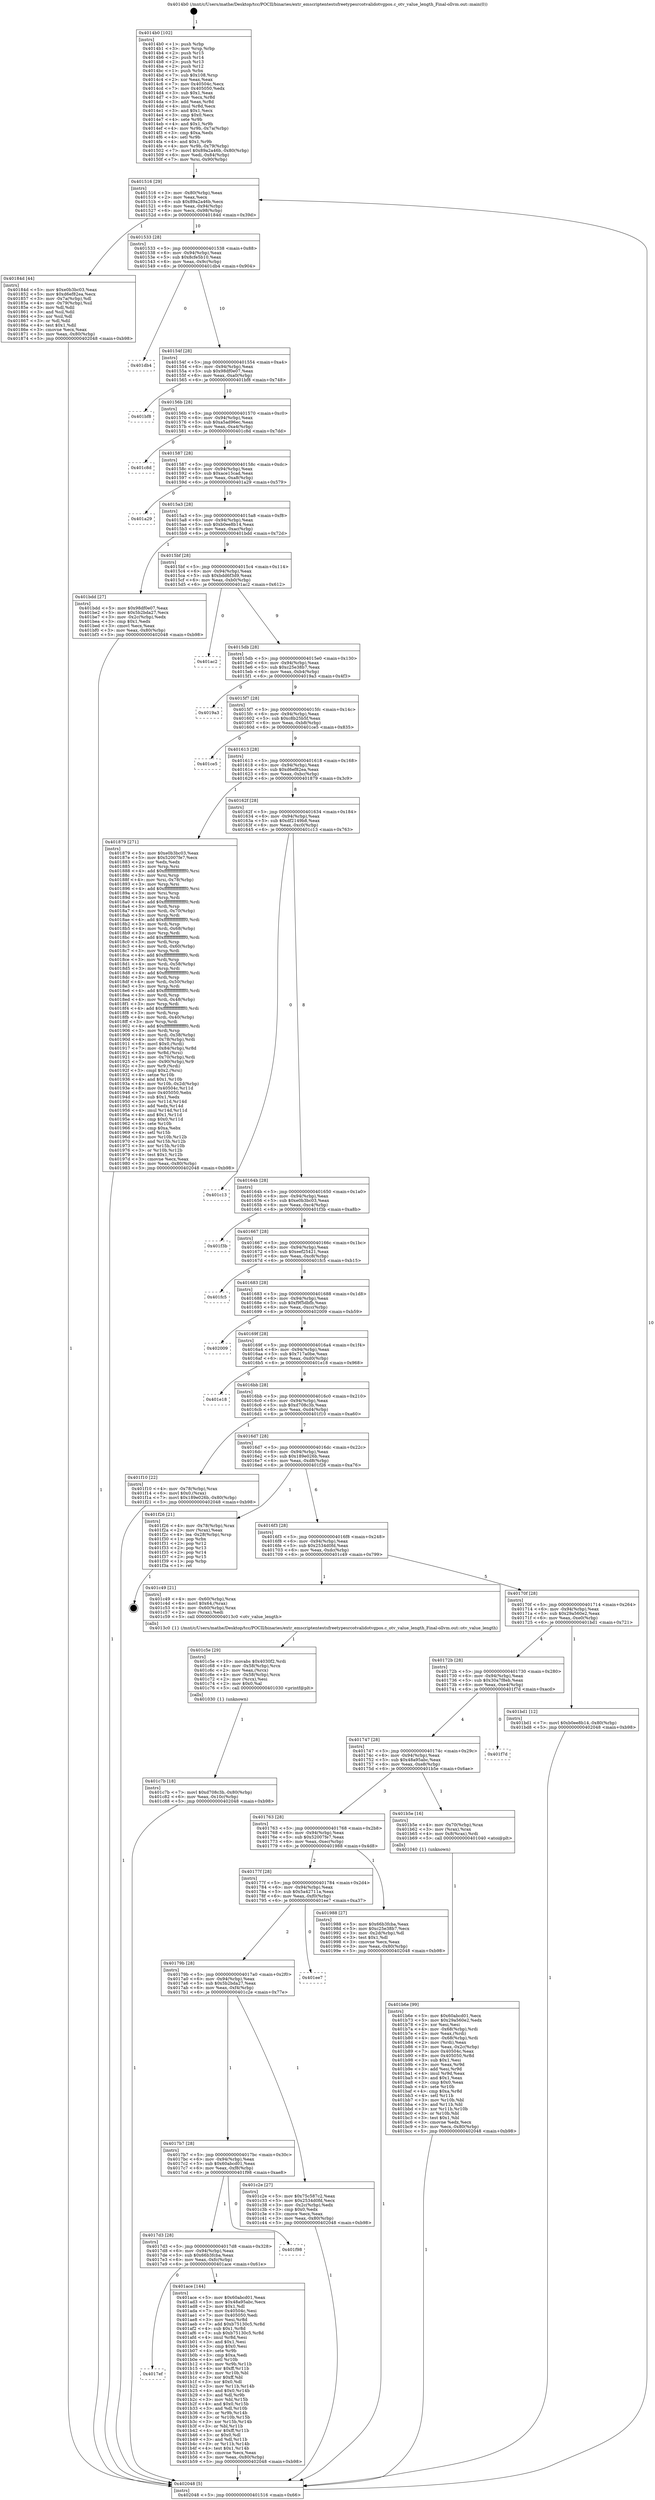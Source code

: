 digraph "0x4014b0" {
  label = "0x4014b0 (/mnt/c/Users/mathe/Desktop/tcc/POCII/binaries/extr_emscriptentestsfreetypesrcotvalidotvgpos.c_otv_value_length_Final-ollvm.out::main(0))"
  labelloc = "t"
  node[shape=record]

  Entry [label="",width=0.3,height=0.3,shape=circle,fillcolor=black,style=filled]
  "0x401516" [label="{
     0x401516 [29]\l
     | [instrs]\l
     &nbsp;&nbsp;0x401516 \<+3\>: mov -0x80(%rbp),%eax\l
     &nbsp;&nbsp;0x401519 \<+2\>: mov %eax,%ecx\l
     &nbsp;&nbsp;0x40151b \<+6\>: sub $0x89a2a46b,%ecx\l
     &nbsp;&nbsp;0x401521 \<+6\>: mov %eax,-0x94(%rbp)\l
     &nbsp;&nbsp;0x401527 \<+6\>: mov %ecx,-0x98(%rbp)\l
     &nbsp;&nbsp;0x40152d \<+6\>: je 000000000040184d \<main+0x39d\>\l
  }"]
  "0x40184d" [label="{
     0x40184d [44]\l
     | [instrs]\l
     &nbsp;&nbsp;0x40184d \<+5\>: mov $0xe0b3bc03,%eax\l
     &nbsp;&nbsp;0x401852 \<+5\>: mov $0xd6ef82ea,%ecx\l
     &nbsp;&nbsp;0x401857 \<+3\>: mov -0x7a(%rbp),%dl\l
     &nbsp;&nbsp;0x40185a \<+4\>: mov -0x79(%rbp),%sil\l
     &nbsp;&nbsp;0x40185e \<+3\>: mov %dl,%dil\l
     &nbsp;&nbsp;0x401861 \<+3\>: and %sil,%dil\l
     &nbsp;&nbsp;0x401864 \<+3\>: xor %sil,%dl\l
     &nbsp;&nbsp;0x401867 \<+3\>: or %dl,%dil\l
     &nbsp;&nbsp;0x40186a \<+4\>: test $0x1,%dil\l
     &nbsp;&nbsp;0x40186e \<+3\>: cmovne %ecx,%eax\l
     &nbsp;&nbsp;0x401871 \<+3\>: mov %eax,-0x80(%rbp)\l
     &nbsp;&nbsp;0x401874 \<+5\>: jmp 0000000000402048 \<main+0xb98\>\l
  }"]
  "0x401533" [label="{
     0x401533 [28]\l
     | [instrs]\l
     &nbsp;&nbsp;0x401533 \<+5\>: jmp 0000000000401538 \<main+0x88\>\l
     &nbsp;&nbsp;0x401538 \<+6\>: mov -0x94(%rbp),%eax\l
     &nbsp;&nbsp;0x40153e \<+5\>: sub $0x8cfe5b10,%eax\l
     &nbsp;&nbsp;0x401543 \<+6\>: mov %eax,-0x9c(%rbp)\l
     &nbsp;&nbsp;0x401549 \<+6\>: je 0000000000401db4 \<main+0x904\>\l
  }"]
  "0x402048" [label="{
     0x402048 [5]\l
     | [instrs]\l
     &nbsp;&nbsp;0x402048 \<+5\>: jmp 0000000000401516 \<main+0x66\>\l
  }"]
  "0x4014b0" [label="{
     0x4014b0 [102]\l
     | [instrs]\l
     &nbsp;&nbsp;0x4014b0 \<+1\>: push %rbp\l
     &nbsp;&nbsp;0x4014b1 \<+3\>: mov %rsp,%rbp\l
     &nbsp;&nbsp;0x4014b4 \<+2\>: push %r15\l
     &nbsp;&nbsp;0x4014b6 \<+2\>: push %r14\l
     &nbsp;&nbsp;0x4014b8 \<+2\>: push %r13\l
     &nbsp;&nbsp;0x4014ba \<+2\>: push %r12\l
     &nbsp;&nbsp;0x4014bc \<+1\>: push %rbx\l
     &nbsp;&nbsp;0x4014bd \<+7\>: sub $0x108,%rsp\l
     &nbsp;&nbsp;0x4014c4 \<+2\>: xor %eax,%eax\l
     &nbsp;&nbsp;0x4014c6 \<+7\>: mov 0x40504c,%ecx\l
     &nbsp;&nbsp;0x4014cd \<+7\>: mov 0x405050,%edx\l
     &nbsp;&nbsp;0x4014d4 \<+3\>: sub $0x1,%eax\l
     &nbsp;&nbsp;0x4014d7 \<+3\>: mov %ecx,%r8d\l
     &nbsp;&nbsp;0x4014da \<+3\>: add %eax,%r8d\l
     &nbsp;&nbsp;0x4014dd \<+4\>: imul %r8d,%ecx\l
     &nbsp;&nbsp;0x4014e1 \<+3\>: and $0x1,%ecx\l
     &nbsp;&nbsp;0x4014e4 \<+3\>: cmp $0x0,%ecx\l
     &nbsp;&nbsp;0x4014e7 \<+4\>: sete %r9b\l
     &nbsp;&nbsp;0x4014eb \<+4\>: and $0x1,%r9b\l
     &nbsp;&nbsp;0x4014ef \<+4\>: mov %r9b,-0x7a(%rbp)\l
     &nbsp;&nbsp;0x4014f3 \<+3\>: cmp $0xa,%edx\l
     &nbsp;&nbsp;0x4014f6 \<+4\>: setl %r9b\l
     &nbsp;&nbsp;0x4014fa \<+4\>: and $0x1,%r9b\l
     &nbsp;&nbsp;0x4014fe \<+4\>: mov %r9b,-0x79(%rbp)\l
     &nbsp;&nbsp;0x401502 \<+7\>: movl $0x89a2a46b,-0x80(%rbp)\l
     &nbsp;&nbsp;0x401509 \<+6\>: mov %edi,-0x84(%rbp)\l
     &nbsp;&nbsp;0x40150f \<+7\>: mov %rsi,-0x90(%rbp)\l
  }"]
  Exit [label="",width=0.3,height=0.3,shape=circle,fillcolor=black,style=filled,peripheries=2]
  "0x401db4" [label="{
     0x401db4\l
  }", style=dashed]
  "0x40154f" [label="{
     0x40154f [28]\l
     | [instrs]\l
     &nbsp;&nbsp;0x40154f \<+5\>: jmp 0000000000401554 \<main+0xa4\>\l
     &nbsp;&nbsp;0x401554 \<+6\>: mov -0x94(%rbp),%eax\l
     &nbsp;&nbsp;0x40155a \<+5\>: sub $0x98df0e07,%eax\l
     &nbsp;&nbsp;0x40155f \<+6\>: mov %eax,-0xa0(%rbp)\l
     &nbsp;&nbsp;0x401565 \<+6\>: je 0000000000401bf8 \<main+0x748\>\l
  }"]
  "0x401c7b" [label="{
     0x401c7b [18]\l
     | [instrs]\l
     &nbsp;&nbsp;0x401c7b \<+7\>: movl $0xd708c3b,-0x80(%rbp)\l
     &nbsp;&nbsp;0x401c82 \<+6\>: mov %eax,-0x10c(%rbp)\l
     &nbsp;&nbsp;0x401c88 \<+5\>: jmp 0000000000402048 \<main+0xb98\>\l
  }"]
  "0x401bf8" [label="{
     0x401bf8\l
  }", style=dashed]
  "0x40156b" [label="{
     0x40156b [28]\l
     | [instrs]\l
     &nbsp;&nbsp;0x40156b \<+5\>: jmp 0000000000401570 \<main+0xc0\>\l
     &nbsp;&nbsp;0x401570 \<+6\>: mov -0x94(%rbp),%eax\l
     &nbsp;&nbsp;0x401576 \<+5\>: sub $0xa5ad96ec,%eax\l
     &nbsp;&nbsp;0x40157b \<+6\>: mov %eax,-0xa4(%rbp)\l
     &nbsp;&nbsp;0x401581 \<+6\>: je 0000000000401c8d \<main+0x7dd\>\l
  }"]
  "0x401c5e" [label="{
     0x401c5e [29]\l
     | [instrs]\l
     &nbsp;&nbsp;0x401c5e \<+10\>: movabs $0x4030f2,%rdi\l
     &nbsp;&nbsp;0x401c68 \<+4\>: mov -0x58(%rbp),%rcx\l
     &nbsp;&nbsp;0x401c6c \<+2\>: mov %eax,(%rcx)\l
     &nbsp;&nbsp;0x401c6e \<+4\>: mov -0x58(%rbp),%rcx\l
     &nbsp;&nbsp;0x401c72 \<+2\>: mov (%rcx),%esi\l
     &nbsp;&nbsp;0x401c74 \<+2\>: mov $0x0,%al\l
     &nbsp;&nbsp;0x401c76 \<+5\>: call 0000000000401030 \<printf@plt\>\l
     | [calls]\l
     &nbsp;&nbsp;0x401030 \{1\} (unknown)\l
  }"]
  "0x401c8d" [label="{
     0x401c8d\l
  }", style=dashed]
  "0x401587" [label="{
     0x401587 [28]\l
     | [instrs]\l
     &nbsp;&nbsp;0x401587 \<+5\>: jmp 000000000040158c \<main+0xdc\>\l
     &nbsp;&nbsp;0x40158c \<+6\>: mov -0x94(%rbp),%eax\l
     &nbsp;&nbsp;0x401592 \<+5\>: sub $0xace15cad,%eax\l
     &nbsp;&nbsp;0x401597 \<+6\>: mov %eax,-0xa8(%rbp)\l
     &nbsp;&nbsp;0x40159d \<+6\>: je 0000000000401a29 \<main+0x579\>\l
  }"]
  "0x401b6e" [label="{
     0x401b6e [99]\l
     | [instrs]\l
     &nbsp;&nbsp;0x401b6e \<+5\>: mov $0x60abcd01,%ecx\l
     &nbsp;&nbsp;0x401b73 \<+5\>: mov $0x29a560e2,%edx\l
     &nbsp;&nbsp;0x401b78 \<+2\>: xor %esi,%esi\l
     &nbsp;&nbsp;0x401b7a \<+4\>: mov -0x68(%rbp),%rdi\l
     &nbsp;&nbsp;0x401b7e \<+2\>: mov %eax,(%rdi)\l
     &nbsp;&nbsp;0x401b80 \<+4\>: mov -0x68(%rbp),%rdi\l
     &nbsp;&nbsp;0x401b84 \<+2\>: mov (%rdi),%eax\l
     &nbsp;&nbsp;0x401b86 \<+3\>: mov %eax,-0x2c(%rbp)\l
     &nbsp;&nbsp;0x401b89 \<+7\>: mov 0x40504c,%eax\l
     &nbsp;&nbsp;0x401b90 \<+8\>: mov 0x405050,%r8d\l
     &nbsp;&nbsp;0x401b98 \<+3\>: sub $0x1,%esi\l
     &nbsp;&nbsp;0x401b9b \<+3\>: mov %eax,%r9d\l
     &nbsp;&nbsp;0x401b9e \<+3\>: add %esi,%r9d\l
     &nbsp;&nbsp;0x401ba1 \<+4\>: imul %r9d,%eax\l
     &nbsp;&nbsp;0x401ba5 \<+3\>: and $0x1,%eax\l
     &nbsp;&nbsp;0x401ba8 \<+3\>: cmp $0x0,%eax\l
     &nbsp;&nbsp;0x401bab \<+4\>: sete %r10b\l
     &nbsp;&nbsp;0x401baf \<+4\>: cmp $0xa,%r8d\l
     &nbsp;&nbsp;0x401bb3 \<+4\>: setl %r11b\l
     &nbsp;&nbsp;0x401bb7 \<+3\>: mov %r10b,%bl\l
     &nbsp;&nbsp;0x401bba \<+3\>: and %r11b,%bl\l
     &nbsp;&nbsp;0x401bbd \<+3\>: xor %r11b,%r10b\l
     &nbsp;&nbsp;0x401bc0 \<+3\>: or %r10b,%bl\l
     &nbsp;&nbsp;0x401bc3 \<+3\>: test $0x1,%bl\l
     &nbsp;&nbsp;0x401bc6 \<+3\>: cmovne %edx,%ecx\l
     &nbsp;&nbsp;0x401bc9 \<+3\>: mov %ecx,-0x80(%rbp)\l
     &nbsp;&nbsp;0x401bcc \<+5\>: jmp 0000000000402048 \<main+0xb98\>\l
  }"]
  "0x401a29" [label="{
     0x401a29\l
  }", style=dashed]
  "0x4015a3" [label="{
     0x4015a3 [28]\l
     | [instrs]\l
     &nbsp;&nbsp;0x4015a3 \<+5\>: jmp 00000000004015a8 \<main+0xf8\>\l
     &nbsp;&nbsp;0x4015a8 \<+6\>: mov -0x94(%rbp),%eax\l
     &nbsp;&nbsp;0x4015ae \<+5\>: sub $0xb0ee8b14,%eax\l
     &nbsp;&nbsp;0x4015b3 \<+6\>: mov %eax,-0xac(%rbp)\l
     &nbsp;&nbsp;0x4015b9 \<+6\>: je 0000000000401bdd \<main+0x72d\>\l
  }"]
  "0x4017ef" [label="{
     0x4017ef\l
  }", style=dashed]
  "0x401bdd" [label="{
     0x401bdd [27]\l
     | [instrs]\l
     &nbsp;&nbsp;0x401bdd \<+5\>: mov $0x98df0e07,%eax\l
     &nbsp;&nbsp;0x401be2 \<+5\>: mov $0x5b2bda27,%ecx\l
     &nbsp;&nbsp;0x401be7 \<+3\>: mov -0x2c(%rbp),%edx\l
     &nbsp;&nbsp;0x401bea \<+3\>: cmp $0x1,%edx\l
     &nbsp;&nbsp;0x401bed \<+3\>: cmovl %ecx,%eax\l
     &nbsp;&nbsp;0x401bf0 \<+3\>: mov %eax,-0x80(%rbp)\l
     &nbsp;&nbsp;0x401bf3 \<+5\>: jmp 0000000000402048 \<main+0xb98\>\l
  }"]
  "0x4015bf" [label="{
     0x4015bf [28]\l
     | [instrs]\l
     &nbsp;&nbsp;0x4015bf \<+5\>: jmp 00000000004015c4 \<main+0x114\>\l
     &nbsp;&nbsp;0x4015c4 \<+6\>: mov -0x94(%rbp),%eax\l
     &nbsp;&nbsp;0x4015ca \<+5\>: sub $0xbdd6f3d9,%eax\l
     &nbsp;&nbsp;0x4015cf \<+6\>: mov %eax,-0xb0(%rbp)\l
     &nbsp;&nbsp;0x4015d5 \<+6\>: je 0000000000401ac2 \<main+0x612\>\l
  }"]
  "0x401ace" [label="{
     0x401ace [144]\l
     | [instrs]\l
     &nbsp;&nbsp;0x401ace \<+5\>: mov $0x60abcd01,%eax\l
     &nbsp;&nbsp;0x401ad3 \<+5\>: mov $0x48a95abc,%ecx\l
     &nbsp;&nbsp;0x401ad8 \<+2\>: mov $0x1,%dl\l
     &nbsp;&nbsp;0x401ada \<+7\>: mov 0x40504c,%esi\l
     &nbsp;&nbsp;0x401ae1 \<+7\>: mov 0x405050,%edi\l
     &nbsp;&nbsp;0x401ae8 \<+3\>: mov %esi,%r8d\l
     &nbsp;&nbsp;0x401aeb \<+7\>: add $0xb75130c5,%r8d\l
     &nbsp;&nbsp;0x401af2 \<+4\>: sub $0x1,%r8d\l
     &nbsp;&nbsp;0x401af6 \<+7\>: sub $0xb75130c5,%r8d\l
     &nbsp;&nbsp;0x401afd \<+4\>: imul %r8d,%esi\l
     &nbsp;&nbsp;0x401b01 \<+3\>: and $0x1,%esi\l
     &nbsp;&nbsp;0x401b04 \<+3\>: cmp $0x0,%esi\l
     &nbsp;&nbsp;0x401b07 \<+4\>: sete %r9b\l
     &nbsp;&nbsp;0x401b0b \<+3\>: cmp $0xa,%edi\l
     &nbsp;&nbsp;0x401b0e \<+4\>: setl %r10b\l
     &nbsp;&nbsp;0x401b12 \<+3\>: mov %r9b,%r11b\l
     &nbsp;&nbsp;0x401b15 \<+4\>: xor $0xff,%r11b\l
     &nbsp;&nbsp;0x401b19 \<+3\>: mov %r10b,%bl\l
     &nbsp;&nbsp;0x401b1c \<+3\>: xor $0xff,%bl\l
     &nbsp;&nbsp;0x401b1f \<+3\>: xor $0x0,%dl\l
     &nbsp;&nbsp;0x401b22 \<+3\>: mov %r11b,%r14b\l
     &nbsp;&nbsp;0x401b25 \<+4\>: and $0x0,%r14b\l
     &nbsp;&nbsp;0x401b29 \<+3\>: and %dl,%r9b\l
     &nbsp;&nbsp;0x401b2c \<+3\>: mov %bl,%r15b\l
     &nbsp;&nbsp;0x401b2f \<+4\>: and $0x0,%r15b\l
     &nbsp;&nbsp;0x401b33 \<+3\>: and %dl,%r10b\l
     &nbsp;&nbsp;0x401b36 \<+3\>: or %r9b,%r14b\l
     &nbsp;&nbsp;0x401b39 \<+3\>: or %r10b,%r15b\l
     &nbsp;&nbsp;0x401b3c \<+3\>: xor %r15b,%r14b\l
     &nbsp;&nbsp;0x401b3f \<+3\>: or %bl,%r11b\l
     &nbsp;&nbsp;0x401b42 \<+4\>: xor $0xff,%r11b\l
     &nbsp;&nbsp;0x401b46 \<+3\>: or $0x0,%dl\l
     &nbsp;&nbsp;0x401b49 \<+3\>: and %dl,%r11b\l
     &nbsp;&nbsp;0x401b4c \<+3\>: or %r11b,%r14b\l
     &nbsp;&nbsp;0x401b4f \<+4\>: test $0x1,%r14b\l
     &nbsp;&nbsp;0x401b53 \<+3\>: cmovne %ecx,%eax\l
     &nbsp;&nbsp;0x401b56 \<+3\>: mov %eax,-0x80(%rbp)\l
     &nbsp;&nbsp;0x401b59 \<+5\>: jmp 0000000000402048 \<main+0xb98\>\l
  }"]
  "0x401ac2" [label="{
     0x401ac2\l
  }", style=dashed]
  "0x4015db" [label="{
     0x4015db [28]\l
     | [instrs]\l
     &nbsp;&nbsp;0x4015db \<+5\>: jmp 00000000004015e0 \<main+0x130\>\l
     &nbsp;&nbsp;0x4015e0 \<+6\>: mov -0x94(%rbp),%eax\l
     &nbsp;&nbsp;0x4015e6 \<+5\>: sub $0xc25e38b7,%eax\l
     &nbsp;&nbsp;0x4015eb \<+6\>: mov %eax,-0xb4(%rbp)\l
     &nbsp;&nbsp;0x4015f1 \<+6\>: je 00000000004019a3 \<main+0x4f3\>\l
  }"]
  "0x4017d3" [label="{
     0x4017d3 [28]\l
     | [instrs]\l
     &nbsp;&nbsp;0x4017d3 \<+5\>: jmp 00000000004017d8 \<main+0x328\>\l
     &nbsp;&nbsp;0x4017d8 \<+6\>: mov -0x94(%rbp),%eax\l
     &nbsp;&nbsp;0x4017de \<+5\>: sub $0x66b3fcba,%eax\l
     &nbsp;&nbsp;0x4017e3 \<+6\>: mov %eax,-0xfc(%rbp)\l
     &nbsp;&nbsp;0x4017e9 \<+6\>: je 0000000000401ace \<main+0x61e\>\l
  }"]
  "0x4019a3" [label="{
     0x4019a3\l
  }", style=dashed]
  "0x4015f7" [label="{
     0x4015f7 [28]\l
     | [instrs]\l
     &nbsp;&nbsp;0x4015f7 \<+5\>: jmp 00000000004015fc \<main+0x14c\>\l
     &nbsp;&nbsp;0x4015fc \<+6\>: mov -0x94(%rbp),%eax\l
     &nbsp;&nbsp;0x401602 \<+5\>: sub $0xc8b25b5f,%eax\l
     &nbsp;&nbsp;0x401607 \<+6\>: mov %eax,-0xb8(%rbp)\l
     &nbsp;&nbsp;0x40160d \<+6\>: je 0000000000401ce5 \<main+0x835\>\l
  }"]
  "0x401f98" [label="{
     0x401f98\l
  }", style=dashed]
  "0x401ce5" [label="{
     0x401ce5\l
  }", style=dashed]
  "0x401613" [label="{
     0x401613 [28]\l
     | [instrs]\l
     &nbsp;&nbsp;0x401613 \<+5\>: jmp 0000000000401618 \<main+0x168\>\l
     &nbsp;&nbsp;0x401618 \<+6\>: mov -0x94(%rbp),%eax\l
     &nbsp;&nbsp;0x40161e \<+5\>: sub $0xd6ef82ea,%eax\l
     &nbsp;&nbsp;0x401623 \<+6\>: mov %eax,-0xbc(%rbp)\l
     &nbsp;&nbsp;0x401629 \<+6\>: je 0000000000401879 \<main+0x3c9\>\l
  }"]
  "0x4017b7" [label="{
     0x4017b7 [28]\l
     | [instrs]\l
     &nbsp;&nbsp;0x4017b7 \<+5\>: jmp 00000000004017bc \<main+0x30c\>\l
     &nbsp;&nbsp;0x4017bc \<+6\>: mov -0x94(%rbp),%eax\l
     &nbsp;&nbsp;0x4017c2 \<+5\>: sub $0x60abcd01,%eax\l
     &nbsp;&nbsp;0x4017c7 \<+6\>: mov %eax,-0xf8(%rbp)\l
     &nbsp;&nbsp;0x4017cd \<+6\>: je 0000000000401f98 \<main+0xae8\>\l
  }"]
  "0x401879" [label="{
     0x401879 [271]\l
     | [instrs]\l
     &nbsp;&nbsp;0x401879 \<+5\>: mov $0xe0b3bc03,%eax\l
     &nbsp;&nbsp;0x40187e \<+5\>: mov $0x52007fe7,%ecx\l
     &nbsp;&nbsp;0x401883 \<+2\>: xor %edx,%edx\l
     &nbsp;&nbsp;0x401885 \<+3\>: mov %rsp,%rsi\l
     &nbsp;&nbsp;0x401888 \<+4\>: add $0xfffffffffffffff0,%rsi\l
     &nbsp;&nbsp;0x40188c \<+3\>: mov %rsi,%rsp\l
     &nbsp;&nbsp;0x40188f \<+4\>: mov %rsi,-0x78(%rbp)\l
     &nbsp;&nbsp;0x401893 \<+3\>: mov %rsp,%rsi\l
     &nbsp;&nbsp;0x401896 \<+4\>: add $0xfffffffffffffff0,%rsi\l
     &nbsp;&nbsp;0x40189a \<+3\>: mov %rsi,%rsp\l
     &nbsp;&nbsp;0x40189d \<+3\>: mov %rsp,%rdi\l
     &nbsp;&nbsp;0x4018a0 \<+4\>: add $0xfffffffffffffff0,%rdi\l
     &nbsp;&nbsp;0x4018a4 \<+3\>: mov %rdi,%rsp\l
     &nbsp;&nbsp;0x4018a7 \<+4\>: mov %rdi,-0x70(%rbp)\l
     &nbsp;&nbsp;0x4018ab \<+3\>: mov %rsp,%rdi\l
     &nbsp;&nbsp;0x4018ae \<+4\>: add $0xfffffffffffffff0,%rdi\l
     &nbsp;&nbsp;0x4018b2 \<+3\>: mov %rdi,%rsp\l
     &nbsp;&nbsp;0x4018b5 \<+4\>: mov %rdi,-0x68(%rbp)\l
     &nbsp;&nbsp;0x4018b9 \<+3\>: mov %rsp,%rdi\l
     &nbsp;&nbsp;0x4018bc \<+4\>: add $0xfffffffffffffff0,%rdi\l
     &nbsp;&nbsp;0x4018c0 \<+3\>: mov %rdi,%rsp\l
     &nbsp;&nbsp;0x4018c3 \<+4\>: mov %rdi,-0x60(%rbp)\l
     &nbsp;&nbsp;0x4018c7 \<+3\>: mov %rsp,%rdi\l
     &nbsp;&nbsp;0x4018ca \<+4\>: add $0xfffffffffffffff0,%rdi\l
     &nbsp;&nbsp;0x4018ce \<+3\>: mov %rdi,%rsp\l
     &nbsp;&nbsp;0x4018d1 \<+4\>: mov %rdi,-0x58(%rbp)\l
     &nbsp;&nbsp;0x4018d5 \<+3\>: mov %rsp,%rdi\l
     &nbsp;&nbsp;0x4018d8 \<+4\>: add $0xfffffffffffffff0,%rdi\l
     &nbsp;&nbsp;0x4018dc \<+3\>: mov %rdi,%rsp\l
     &nbsp;&nbsp;0x4018df \<+4\>: mov %rdi,-0x50(%rbp)\l
     &nbsp;&nbsp;0x4018e3 \<+3\>: mov %rsp,%rdi\l
     &nbsp;&nbsp;0x4018e6 \<+4\>: add $0xfffffffffffffff0,%rdi\l
     &nbsp;&nbsp;0x4018ea \<+3\>: mov %rdi,%rsp\l
     &nbsp;&nbsp;0x4018ed \<+4\>: mov %rdi,-0x48(%rbp)\l
     &nbsp;&nbsp;0x4018f1 \<+3\>: mov %rsp,%rdi\l
     &nbsp;&nbsp;0x4018f4 \<+4\>: add $0xfffffffffffffff0,%rdi\l
     &nbsp;&nbsp;0x4018f8 \<+3\>: mov %rdi,%rsp\l
     &nbsp;&nbsp;0x4018fb \<+4\>: mov %rdi,-0x40(%rbp)\l
     &nbsp;&nbsp;0x4018ff \<+3\>: mov %rsp,%rdi\l
     &nbsp;&nbsp;0x401902 \<+4\>: add $0xfffffffffffffff0,%rdi\l
     &nbsp;&nbsp;0x401906 \<+3\>: mov %rdi,%rsp\l
     &nbsp;&nbsp;0x401909 \<+4\>: mov %rdi,-0x38(%rbp)\l
     &nbsp;&nbsp;0x40190d \<+4\>: mov -0x78(%rbp),%rdi\l
     &nbsp;&nbsp;0x401911 \<+6\>: movl $0x0,(%rdi)\l
     &nbsp;&nbsp;0x401917 \<+7\>: mov -0x84(%rbp),%r8d\l
     &nbsp;&nbsp;0x40191e \<+3\>: mov %r8d,(%rsi)\l
     &nbsp;&nbsp;0x401921 \<+4\>: mov -0x70(%rbp),%rdi\l
     &nbsp;&nbsp;0x401925 \<+7\>: mov -0x90(%rbp),%r9\l
     &nbsp;&nbsp;0x40192c \<+3\>: mov %r9,(%rdi)\l
     &nbsp;&nbsp;0x40192f \<+3\>: cmpl $0x2,(%rsi)\l
     &nbsp;&nbsp;0x401932 \<+4\>: setne %r10b\l
     &nbsp;&nbsp;0x401936 \<+4\>: and $0x1,%r10b\l
     &nbsp;&nbsp;0x40193a \<+4\>: mov %r10b,-0x2d(%rbp)\l
     &nbsp;&nbsp;0x40193e \<+8\>: mov 0x40504c,%r11d\l
     &nbsp;&nbsp;0x401946 \<+7\>: mov 0x405050,%ebx\l
     &nbsp;&nbsp;0x40194d \<+3\>: sub $0x1,%edx\l
     &nbsp;&nbsp;0x401950 \<+3\>: mov %r11d,%r14d\l
     &nbsp;&nbsp;0x401953 \<+3\>: add %edx,%r14d\l
     &nbsp;&nbsp;0x401956 \<+4\>: imul %r14d,%r11d\l
     &nbsp;&nbsp;0x40195a \<+4\>: and $0x1,%r11d\l
     &nbsp;&nbsp;0x40195e \<+4\>: cmp $0x0,%r11d\l
     &nbsp;&nbsp;0x401962 \<+4\>: sete %r10b\l
     &nbsp;&nbsp;0x401966 \<+3\>: cmp $0xa,%ebx\l
     &nbsp;&nbsp;0x401969 \<+4\>: setl %r15b\l
     &nbsp;&nbsp;0x40196d \<+3\>: mov %r10b,%r12b\l
     &nbsp;&nbsp;0x401970 \<+3\>: and %r15b,%r12b\l
     &nbsp;&nbsp;0x401973 \<+3\>: xor %r15b,%r10b\l
     &nbsp;&nbsp;0x401976 \<+3\>: or %r10b,%r12b\l
     &nbsp;&nbsp;0x401979 \<+4\>: test $0x1,%r12b\l
     &nbsp;&nbsp;0x40197d \<+3\>: cmovne %ecx,%eax\l
     &nbsp;&nbsp;0x401980 \<+3\>: mov %eax,-0x80(%rbp)\l
     &nbsp;&nbsp;0x401983 \<+5\>: jmp 0000000000402048 \<main+0xb98\>\l
  }"]
  "0x40162f" [label="{
     0x40162f [28]\l
     | [instrs]\l
     &nbsp;&nbsp;0x40162f \<+5\>: jmp 0000000000401634 \<main+0x184\>\l
     &nbsp;&nbsp;0x401634 \<+6\>: mov -0x94(%rbp),%eax\l
     &nbsp;&nbsp;0x40163a \<+5\>: sub $0xdf2149b8,%eax\l
     &nbsp;&nbsp;0x40163f \<+6\>: mov %eax,-0xc0(%rbp)\l
     &nbsp;&nbsp;0x401645 \<+6\>: je 0000000000401c13 \<main+0x763\>\l
  }"]
  "0x401c2e" [label="{
     0x401c2e [27]\l
     | [instrs]\l
     &nbsp;&nbsp;0x401c2e \<+5\>: mov $0x75c587c2,%eax\l
     &nbsp;&nbsp;0x401c33 \<+5\>: mov $0x2534d0fd,%ecx\l
     &nbsp;&nbsp;0x401c38 \<+3\>: mov -0x2c(%rbp),%edx\l
     &nbsp;&nbsp;0x401c3b \<+3\>: cmp $0x0,%edx\l
     &nbsp;&nbsp;0x401c3e \<+3\>: cmove %ecx,%eax\l
     &nbsp;&nbsp;0x401c41 \<+3\>: mov %eax,-0x80(%rbp)\l
     &nbsp;&nbsp;0x401c44 \<+5\>: jmp 0000000000402048 \<main+0xb98\>\l
  }"]
  "0x40179b" [label="{
     0x40179b [28]\l
     | [instrs]\l
     &nbsp;&nbsp;0x40179b \<+5\>: jmp 00000000004017a0 \<main+0x2f0\>\l
     &nbsp;&nbsp;0x4017a0 \<+6\>: mov -0x94(%rbp),%eax\l
     &nbsp;&nbsp;0x4017a6 \<+5\>: sub $0x5b2bda27,%eax\l
     &nbsp;&nbsp;0x4017ab \<+6\>: mov %eax,-0xf4(%rbp)\l
     &nbsp;&nbsp;0x4017b1 \<+6\>: je 0000000000401c2e \<main+0x77e\>\l
  }"]
  "0x401c13" [label="{
     0x401c13\l
  }", style=dashed]
  "0x40164b" [label="{
     0x40164b [28]\l
     | [instrs]\l
     &nbsp;&nbsp;0x40164b \<+5\>: jmp 0000000000401650 \<main+0x1a0\>\l
     &nbsp;&nbsp;0x401650 \<+6\>: mov -0x94(%rbp),%eax\l
     &nbsp;&nbsp;0x401656 \<+5\>: sub $0xe0b3bc03,%eax\l
     &nbsp;&nbsp;0x40165b \<+6\>: mov %eax,-0xc4(%rbp)\l
     &nbsp;&nbsp;0x401661 \<+6\>: je 0000000000401f3b \<main+0xa8b\>\l
  }"]
  "0x401ee7" [label="{
     0x401ee7\l
  }", style=dashed]
  "0x401f3b" [label="{
     0x401f3b\l
  }", style=dashed]
  "0x401667" [label="{
     0x401667 [28]\l
     | [instrs]\l
     &nbsp;&nbsp;0x401667 \<+5\>: jmp 000000000040166c \<main+0x1bc\>\l
     &nbsp;&nbsp;0x40166c \<+6\>: mov -0x94(%rbp),%eax\l
     &nbsp;&nbsp;0x401672 \<+5\>: sub $0xeef25421,%eax\l
     &nbsp;&nbsp;0x401677 \<+6\>: mov %eax,-0xc8(%rbp)\l
     &nbsp;&nbsp;0x40167d \<+6\>: je 0000000000401fc5 \<main+0xb15\>\l
  }"]
  "0x40177f" [label="{
     0x40177f [28]\l
     | [instrs]\l
     &nbsp;&nbsp;0x40177f \<+5\>: jmp 0000000000401784 \<main+0x2d4\>\l
     &nbsp;&nbsp;0x401784 \<+6\>: mov -0x94(%rbp),%eax\l
     &nbsp;&nbsp;0x40178a \<+5\>: sub $0x5a42711a,%eax\l
     &nbsp;&nbsp;0x40178f \<+6\>: mov %eax,-0xf0(%rbp)\l
     &nbsp;&nbsp;0x401795 \<+6\>: je 0000000000401ee7 \<main+0xa37\>\l
  }"]
  "0x401fc5" [label="{
     0x401fc5\l
  }", style=dashed]
  "0x401683" [label="{
     0x401683 [28]\l
     | [instrs]\l
     &nbsp;&nbsp;0x401683 \<+5\>: jmp 0000000000401688 \<main+0x1d8\>\l
     &nbsp;&nbsp;0x401688 \<+6\>: mov -0x94(%rbp),%eax\l
     &nbsp;&nbsp;0x40168e \<+5\>: sub $0xf9f5dbfb,%eax\l
     &nbsp;&nbsp;0x401693 \<+6\>: mov %eax,-0xcc(%rbp)\l
     &nbsp;&nbsp;0x401699 \<+6\>: je 0000000000402009 \<main+0xb59\>\l
  }"]
  "0x401988" [label="{
     0x401988 [27]\l
     | [instrs]\l
     &nbsp;&nbsp;0x401988 \<+5\>: mov $0x66b3fcba,%eax\l
     &nbsp;&nbsp;0x40198d \<+5\>: mov $0xc25e38b7,%ecx\l
     &nbsp;&nbsp;0x401992 \<+3\>: mov -0x2d(%rbp),%dl\l
     &nbsp;&nbsp;0x401995 \<+3\>: test $0x1,%dl\l
     &nbsp;&nbsp;0x401998 \<+3\>: cmovne %ecx,%eax\l
     &nbsp;&nbsp;0x40199b \<+3\>: mov %eax,-0x80(%rbp)\l
     &nbsp;&nbsp;0x40199e \<+5\>: jmp 0000000000402048 \<main+0xb98\>\l
  }"]
  "0x402009" [label="{
     0x402009\l
  }", style=dashed]
  "0x40169f" [label="{
     0x40169f [28]\l
     | [instrs]\l
     &nbsp;&nbsp;0x40169f \<+5\>: jmp 00000000004016a4 \<main+0x1f4\>\l
     &nbsp;&nbsp;0x4016a4 \<+6\>: mov -0x94(%rbp),%eax\l
     &nbsp;&nbsp;0x4016aa \<+5\>: sub $0x717a0be,%eax\l
     &nbsp;&nbsp;0x4016af \<+6\>: mov %eax,-0xd0(%rbp)\l
     &nbsp;&nbsp;0x4016b5 \<+6\>: je 0000000000401e18 \<main+0x968\>\l
  }"]
  "0x401763" [label="{
     0x401763 [28]\l
     | [instrs]\l
     &nbsp;&nbsp;0x401763 \<+5\>: jmp 0000000000401768 \<main+0x2b8\>\l
     &nbsp;&nbsp;0x401768 \<+6\>: mov -0x94(%rbp),%eax\l
     &nbsp;&nbsp;0x40176e \<+5\>: sub $0x52007fe7,%eax\l
     &nbsp;&nbsp;0x401773 \<+6\>: mov %eax,-0xec(%rbp)\l
     &nbsp;&nbsp;0x401779 \<+6\>: je 0000000000401988 \<main+0x4d8\>\l
  }"]
  "0x401e18" [label="{
     0x401e18\l
  }", style=dashed]
  "0x4016bb" [label="{
     0x4016bb [28]\l
     | [instrs]\l
     &nbsp;&nbsp;0x4016bb \<+5\>: jmp 00000000004016c0 \<main+0x210\>\l
     &nbsp;&nbsp;0x4016c0 \<+6\>: mov -0x94(%rbp),%eax\l
     &nbsp;&nbsp;0x4016c6 \<+5\>: sub $0xd708c3b,%eax\l
     &nbsp;&nbsp;0x4016cb \<+6\>: mov %eax,-0xd4(%rbp)\l
     &nbsp;&nbsp;0x4016d1 \<+6\>: je 0000000000401f10 \<main+0xa60\>\l
  }"]
  "0x401b5e" [label="{
     0x401b5e [16]\l
     | [instrs]\l
     &nbsp;&nbsp;0x401b5e \<+4\>: mov -0x70(%rbp),%rax\l
     &nbsp;&nbsp;0x401b62 \<+3\>: mov (%rax),%rax\l
     &nbsp;&nbsp;0x401b65 \<+4\>: mov 0x8(%rax),%rdi\l
     &nbsp;&nbsp;0x401b69 \<+5\>: call 0000000000401040 \<atoi@plt\>\l
     | [calls]\l
     &nbsp;&nbsp;0x401040 \{1\} (unknown)\l
  }"]
  "0x401f10" [label="{
     0x401f10 [22]\l
     | [instrs]\l
     &nbsp;&nbsp;0x401f10 \<+4\>: mov -0x78(%rbp),%rax\l
     &nbsp;&nbsp;0x401f14 \<+6\>: movl $0x0,(%rax)\l
     &nbsp;&nbsp;0x401f1a \<+7\>: movl $0x189e026b,-0x80(%rbp)\l
     &nbsp;&nbsp;0x401f21 \<+5\>: jmp 0000000000402048 \<main+0xb98\>\l
  }"]
  "0x4016d7" [label="{
     0x4016d7 [28]\l
     | [instrs]\l
     &nbsp;&nbsp;0x4016d7 \<+5\>: jmp 00000000004016dc \<main+0x22c\>\l
     &nbsp;&nbsp;0x4016dc \<+6\>: mov -0x94(%rbp),%eax\l
     &nbsp;&nbsp;0x4016e2 \<+5\>: sub $0x189e026b,%eax\l
     &nbsp;&nbsp;0x4016e7 \<+6\>: mov %eax,-0xd8(%rbp)\l
     &nbsp;&nbsp;0x4016ed \<+6\>: je 0000000000401f26 \<main+0xa76\>\l
  }"]
  "0x401747" [label="{
     0x401747 [28]\l
     | [instrs]\l
     &nbsp;&nbsp;0x401747 \<+5\>: jmp 000000000040174c \<main+0x29c\>\l
     &nbsp;&nbsp;0x40174c \<+6\>: mov -0x94(%rbp),%eax\l
     &nbsp;&nbsp;0x401752 \<+5\>: sub $0x48a95abc,%eax\l
     &nbsp;&nbsp;0x401757 \<+6\>: mov %eax,-0xe8(%rbp)\l
     &nbsp;&nbsp;0x40175d \<+6\>: je 0000000000401b5e \<main+0x6ae\>\l
  }"]
  "0x401f26" [label="{
     0x401f26 [21]\l
     | [instrs]\l
     &nbsp;&nbsp;0x401f26 \<+4\>: mov -0x78(%rbp),%rax\l
     &nbsp;&nbsp;0x401f2a \<+2\>: mov (%rax),%eax\l
     &nbsp;&nbsp;0x401f2c \<+4\>: lea -0x28(%rbp),%rsp\l
     &nbsp;&nbsp;0x401f30 \<+1\>: pop %rbx\l
     &nbsp;&nbsp;0x401f31 \<+2\>: pop %r12\l
     &nbsp;&nbsp;0x401f33 \<+2\>: pop %r13\l
     &nbsp;&nbsp;0x401f35 \<+2\>: pop %r14\l
     &nbsp;&nbsp;0x401f37 \<+2\>: pop %r15\l
     &nbsp;&nbsp;0x401f39 \<+1\>: pop %rbp\l
     &nbsp;&nbsp;0x401f3a \<+1\>: ret\l
  }"]
  "0x4016f3" [label="{
     0x4016f3 [28]\l
     | [instrs]\l
     &nbsp;&nbsp;0x4016f3 \<+5\>: jmp 00000000004016f8 \<main+0x248\>\l
     &nbsp;&nbsp;0x4016f8 \<+6\>: mov -0x94(%rbp),%eax\l
     &nbsp;&nbsp;0x4016fe \<+5\>: sub $0x2534d0fd,%eax\l
     &nbsp;&nbsp;0x401703 \<+6\>: mov %eax,-0xdc(%rbp)\l
     &nbsp;&nbsp;0x401709 \<+6\>: je 0000000000401c49 \<main+0x799\>\l
  }"]
  "0x401f7d" [label="{
     0x401f7d\l
  }", style=dashed]
  "0x401c49" [label="{
     0x401c49 [21]\l
     | [instrs]\l
     &nbsp;&nbsp;0x401c49 \<+4\>: mov -0x60(%rbp),%rax\l
     &nbsp;&nbsp;0x401c4d \<+6\>: movl $0x64,(%rax)\l
     &nbsp;&nbsp;0x401c53 \<+4\>: mov -0x60(%rbp),%rax\l
     &nbsp;&nbsp;0x401c57 \<+2\>: mov (%rax),%edi\l
     &nbsp;&nbsp;0x401c59 \<+5\>: call 00000000004013c0 \<otv_value_length\>\l
     | [calls]\l
     &nbsp;&nbsp;0x4013c0 \{1\} (/mnt/c/Users/mathe/Desktop/tcc/POCII/binaries/extr_emscriptentestsfreetypesrcotvalidotvgpos.c_otv_value_length_Final-ollvm.out::otv_value_length)\l
  }"]
  "0x40170f" [label="{
     0x40170f [28]\l
     | [instrs]\l
     &nbsp;&nbsp;0x40170f \<+5\>: jmp 0000000000401714 \<main+0x264\>\l
     &nbsp;&nbsp;0x401714 \<+6\>: mov -0x94(%rbp),%eax\l
     &nbsp;&nbsp;0x40171a \<+5\>: sub $0x29a560e2,%eax\l
     &nbsp;&nbsp;0x40171f \<+6\>: mov %eax,-0xe0(%rbp)\l
     &nbsp;&nbsp;0x401725 \<+6\>: je 0000000000401bd1 \<main+0x721\>\l
  }"]
  "0x40172b" [label="{
     0x40172b [28]\l
     | [instrs]\l
     &nbsp;&nbsp;0x40172b \<+5\>: jmp 0000000000401730 \<main+0x280\>\l
     &nbsp;&nbsp;0x401730 \<+6\>: mov -0x94(%rbp),%eax\l
     &nbsp;&nbsp;0x401736 \<+5\>: sub $0x30a7f8eb,%eax\l
     &nbsp;&nbsp;0x40173b \<+6\>: mov %eax,-0xe4(%rbp)\l
     &nbsp;&nbsp;0x401741 \<+6\>: je 0000000000401f7d \<main+0xacd\>\l
  }"]
  "0x401bd1" [label="{
     0x401bd1 [12]\l
     | [instrs]\l
     &nbsp;&nbsp;0x401bd1 \<+7\>: movl $0xb0ee8b14,-0x80(%rbp)\l
     &nbsp;&nbsp;0x401bd8 \<+5\>: jmp 0000000000402048 \<main+0xb98\>\l
  }"]
  Entry -> "0x4014b0" [label=" 1"]
  "0x401516" -> "0x40184d" [label=" 1"]
  "0x401516" -> "0x401533" [label=" 10"]
  "0x40184d" -> "0x402048" [label=" 1"]
  "0x4014b0" -> "0x401516" [label=" 1"]
  "0x402048" -> "0x401516" [label=" 10"]
  "0x401f26" -> Exit [label=" 1"]
  "0x401533" -> "0x401db4" [label=" 0"]
  "0x401533" -> "0x40154f" [label=" 10"]
  "0x401f10" -> "0x402048" [label=" 1"]
  "0x40154f" -> "0x401bf8" [label=" 0"]
  "0x40154f" -> "0x40156b" [label=" 10"]
  "0x401c7b" -> "0x402048" [label=" 1"]
  "0x40156b" -> "0x401c8d" [label=" 0"]
  "0x40156b" -> "0x401587" [label=" 10"]
  "0x401c5e" -> "0x401c7b" [label=" 1"]
  "0x401587" -> "0x401a29" [label=" 0"]
  "0x401587" -> "0x4015a3" [label=" 10"]
  "0x401c49" -> "0x401c5e" [label=" 1"]
  "0x4015a3" -> "0x401bdd" [label=" 1"]
  "0x4015a3" -> "0x4015bf" [label=" 9"]
  "0x401c2e" -> "0x402048" [label=" 1"]
  "0x4015bf" -> "0x401ac2" [label=" 0"]
  "0x4015bf" -> "0x4015db" [label=" 9"]
  "0x401bdd" -> "0x402048" [label=" 1"]
  "0x4015db" -> "0x4019a3" [label=" 0"]
  "0x4015db" -> "0x4015f7" [label=" 9"]
  "0x401b6e" -> "0x402048" [label=" 1"]
  "0x4015f7" -> "0x401ce5" [label=" 0"]
  "0x4015f7" -> "0x401613" [label=" 9"]
  "0x401b5e" -> "0x401b6e" [label=" 1"]
  "0x401613" -> "0x401879" [label=" 1"]
  "0x401613" -> "0x40162f" [label=" 8"]
  "0x4017d3" -> "0x4017ef" [label=" 0"]
  "0x401879" -> "0x402048" [label=" 1"]
  "0x4017d3" -> "0x401ace" [label=" 1"]
  "0x40162f" -> "0x401c13" [label=" 0"]
  "0x40162f" -> "0x40164b" [label=" 8"]
  "0x4017b7" -> "0x4017d3" [label=" 1"]
  "0x40164b" -> "0x401f3b" [label=" 0"]
  "0x40164b" -> "0x401667" [label=" 8"]
  "0x4017b7" -> "0x401f98" [label=" 0"]
  "0x401667" -> "0x401fc5" [label=" 0"]
  "0x401667" -> "0x401683" [label=" 8"]
  "0x40179b" -> "0x4017b7" [label=" 1"]
  "0x401683" -> "0x402009" [label=" 0"]
  "0x401683" -> "0x40169f" [label=" 8"]
  "0x40179b" -> "0x401c2e" [label=" 1"]
  "0x40169f" -> "0x401e18" [label=" 0"]
  "0x40169f" -> "0x4016bb" [label=" 8"]
  "0x40177f" -> "0x40179b" [label=" 2"]
  "0x4016bb" -> "0x401f10" [label=" 1"]
  "0x4016bb" -> "0x4016d7" [label=" 7"]
  "0x40177f" -> "0x401ee7" [label=" 0"]
  "0x4016d7" -> "0x401f26" [label=" 1"]
  "0x4016d7" -> "0x4016f3" [label=" 6"]
  "0x401988" -> "0x402048" [label=" 1"]
  "0x4016f3" -> "0x401c49" [label=" 1"]
  "0x4016f3" -> "0x40170f" [label=" 5"]
  "0x401763" -> "0x40177f" [label=" 2"]
  "0x40170f" -> "0x401bd1" [label=" 1"]
  "0x40170f" -> "0x40172b" [label=" 4"]
  "0x401763" -> "0x401988" [label=" 1"]
  "0x40172b" -> "0x401f7d" [label=" 0"]
  "0x40172b" -> "0x401747" [label=" 4"]
  "0x401ace" -> "0x402048" [label=" 1"]
  "0x401747" -> "0x401b5e" [label=" 1"]
  "0x401747" -> "0x401763" [label=" 3"]
  "0x401bd1" -> "0x402048" [label=" 1"]
}
